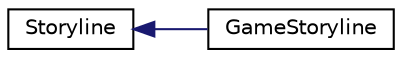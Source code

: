 digraph "Graphical Class Hierarchy"
{
 // INTERACTIVE_SVG=YES
  edge [fontname="Helvetica",fontsize="10",labelfontname="Helvetica",labelfontsize="10"];
  node [fontname="Helvetica",fontsize="10",shape=record];
  rankdir="LR";
  Node1 [label="Storyline",height=0.2,width=0.4,color="black", fillcolor="white", style="filled",URL="$d4/d9c/class_action_rpg_kit_1_1_story_1_1_storyline.xhtml",tooltip="The flow of the story."];
  Node1 -> Node2 [dir="back",color="midnightblue",fontsize="10",style="solid",fontname="Helvetica"];
  Node2 [label="GameStoryline",height=0.2,width=0.4,color="black", fillcolor="white", style="filled",URL="$d0/d7c/class_action_rpg_kit_1_1_tests_1_1_story_1_1_game_storyline.xhtml"];
}
